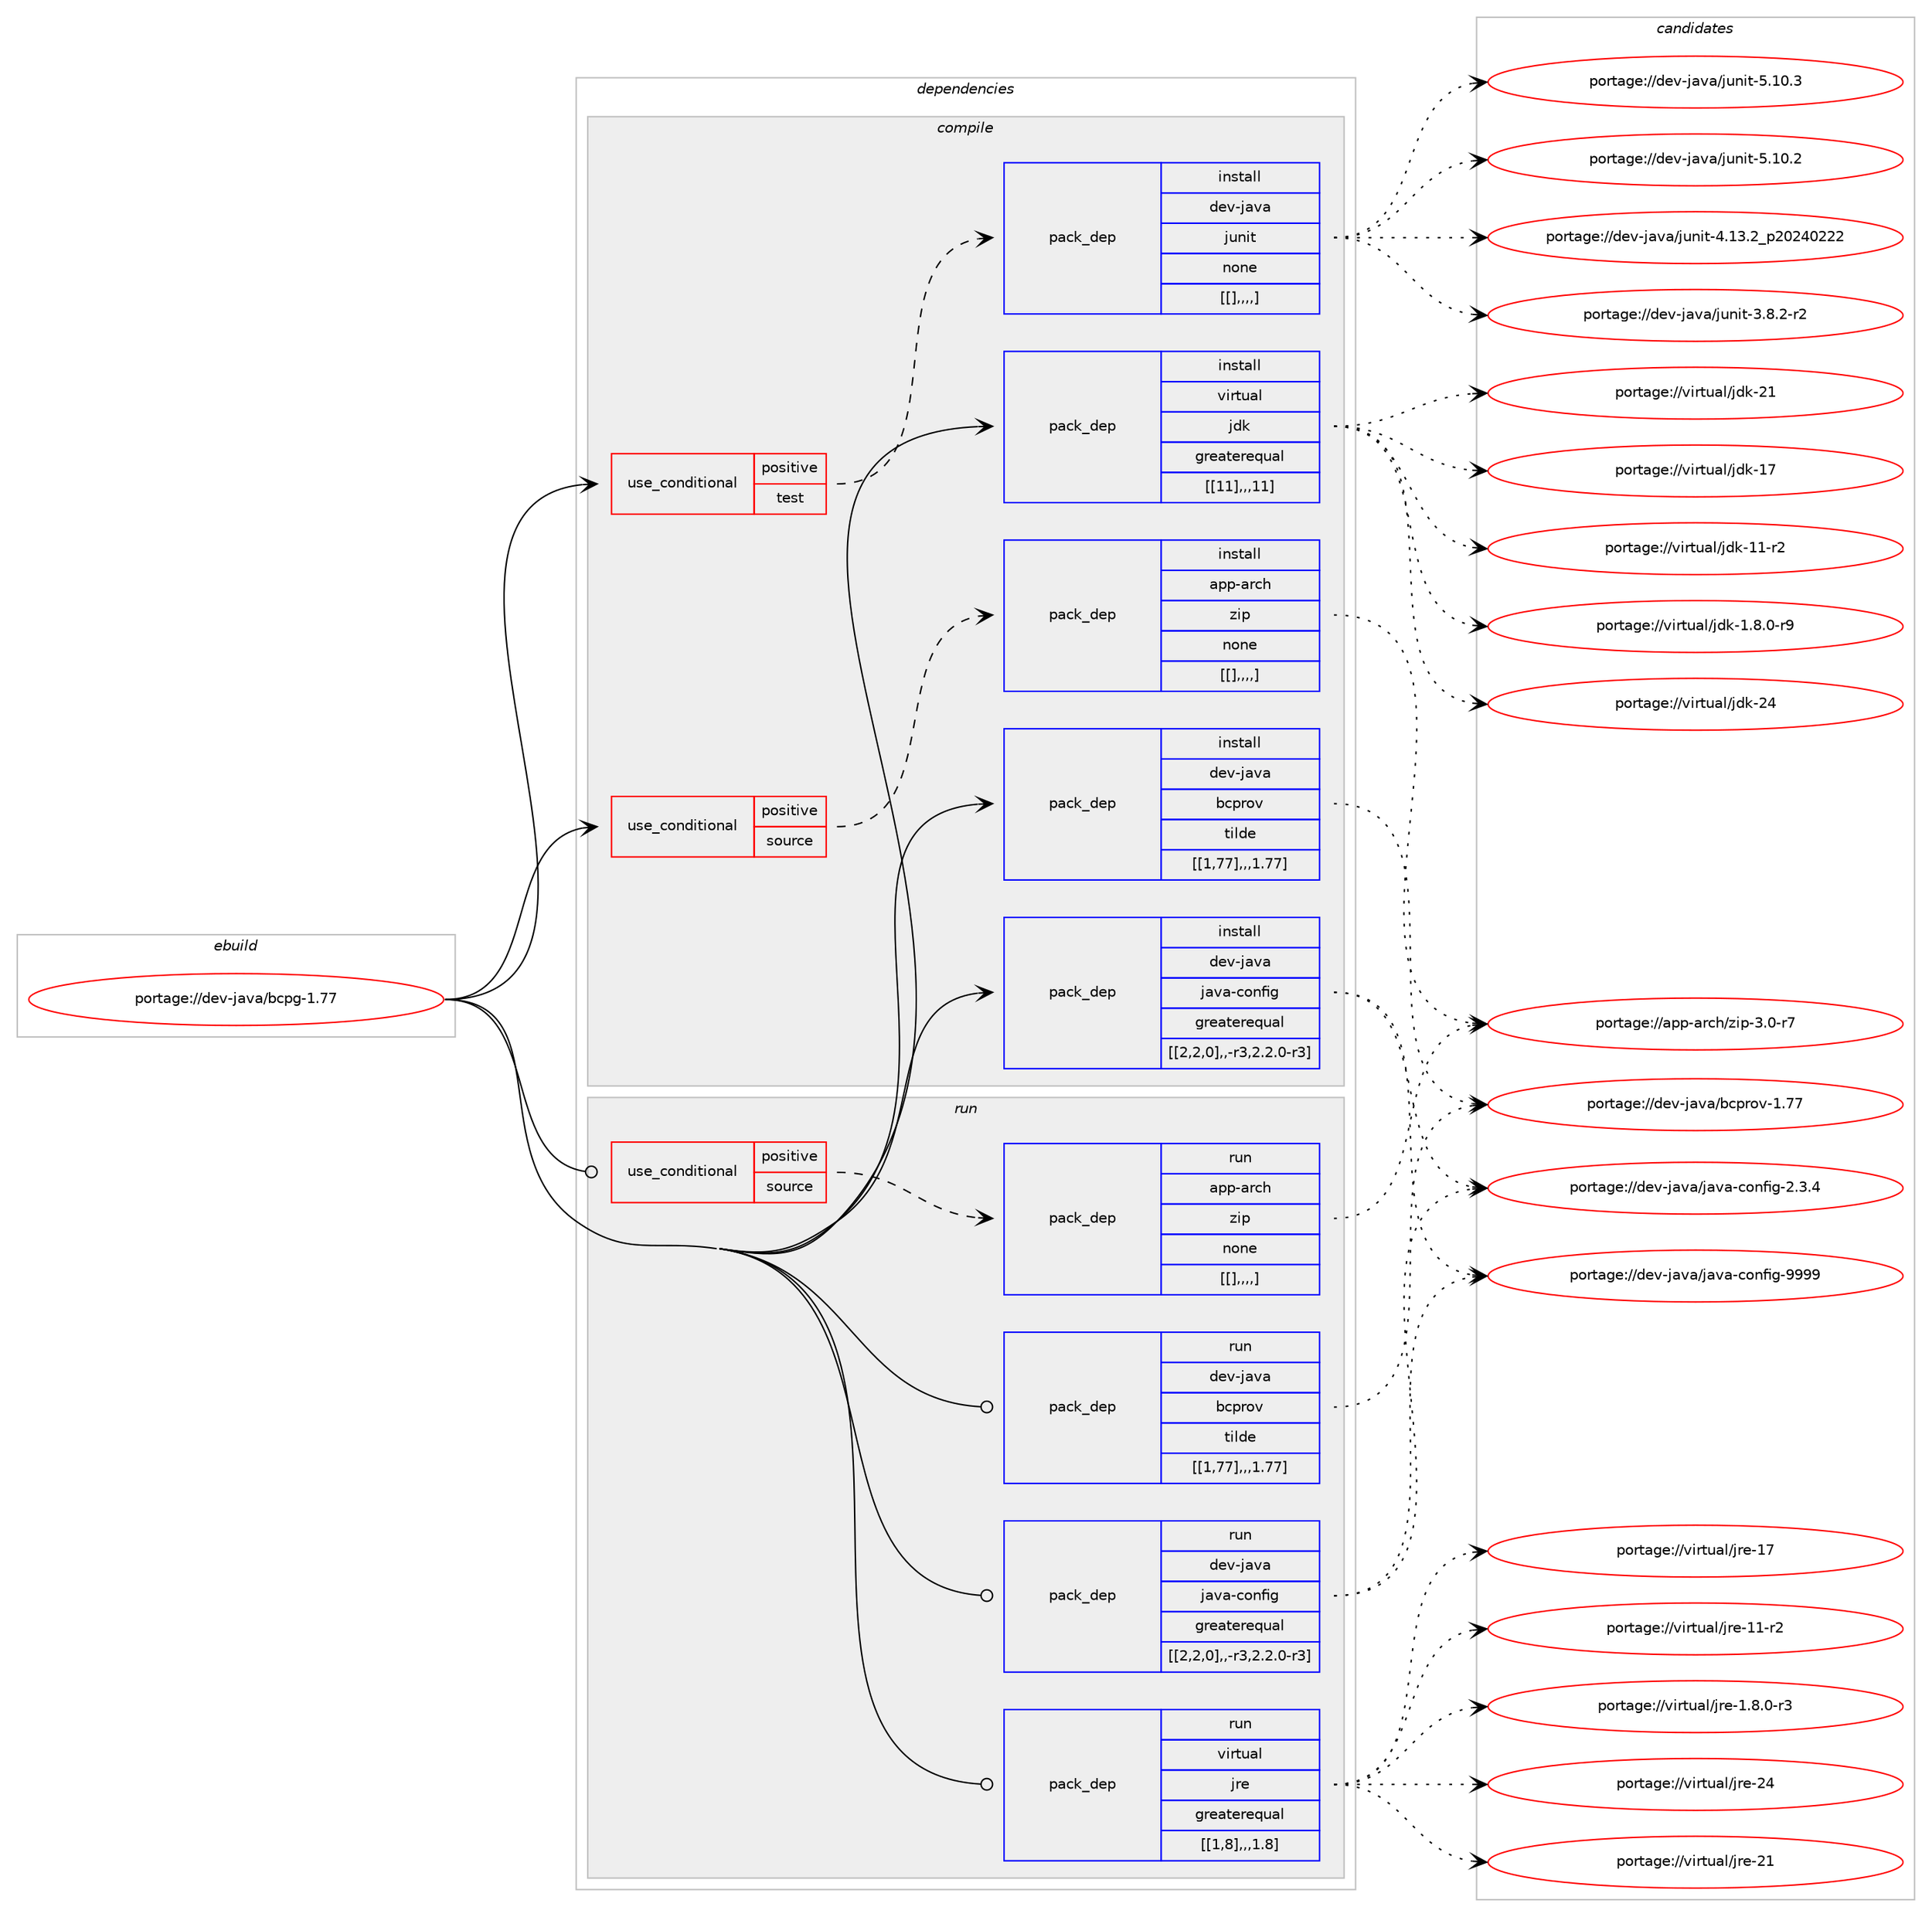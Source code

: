 digraph prolog {

# *************
# Graph options
# *************

newrank=true;
concentrate=true;
compound=true;
graph [rankdir=LR,fontname=Helvetica,fontsize=10,ranksep=1.5];#, ranksep=2.5, nodesep=0.2];
edge  [arrowhead=vee];
node  [fontname=Helvetica,fontsize=10];

# **********
# The ebuild
# **********

subgraph cluster_leftcol {
color=gray;
label=<<i>ebuild</i>>;
id [label="portage://dev-java/bcpg-1.77", color=red, width=4, href="../dev-java/bcpg-1.77.svg"];
}

# ****************
# The dependencies
# ****************

subgraph cluster_midcol {
color=gray;
label=<<i>dependencies</i>>;
subgraph cluster_compile {
fillcolor="#eeeeee";
style=filled;
label=<<i>compile</i>>;
subgraph cond21922 {
dependency93382 [label=<<TABLE BORDER="0" CELLBORDER="1" CELLSPACING="0" CELLPADDING="4"><TR><TD ROWSPAN="3" CELLPADDING="10">use_conditional</TD></TR><TR><TD>positive</TD></TR><TR><TD>source</TD></TR></TABLE>>, shape=none, color=red];
subgraph pack70410 {
dependency93383 [label=<<TABLE BORDER="0" CELLBORDER="1" CELLSPACING="0" CELLPADDING="4" WIDTH="220"><TR><TD ROWSPAN="6" CELLPADDING="30">pack_dep</TD></TR><TR><TD WIDTH="110">install</TD></TR><TR><TD>app-arch</TD></TR><TR><TD>zip</TD></TR><TR><TD>none</TD></TR><TR><TD>[[],,,,]</TD></TR></TABLE>>, shape=none, color=blue];
}
dependency93382:e -> dependency93383:w [weight=20,style="dashed",arrowhead="vee"];
}
id:e -> dependency93382:w [weight=20,style="solid",arrowhead="vee"];
subgraph cond21923 {
dependency93384 [label=<<TABLE BORDER="0" CELLBORDER="1" CELLSPACING="0" CELLPADDING="4"><TR><TD ROWSPAN="3" CELLPADDING="10">use_conditional</TD></TR><TR><TD>positive</TD></TR><TR><TD>test</TD></TR></TABLE>>, shape=none, color=red];
subgraph pack70411 {
dependency93385 [label=<<TABLE BORDER="0" CELLBORDER="1" CELLSPACING="0" CELLPADDING="4" WIDTH="220"><TR><TD ROWSPAN="6" CELLPADDING="30">pack_dep</TD></TR><TR><TD WIDTH="110">install</TD></TR><TR><TD>dev-java</TD></TR><TR><TD>junit</TD></TR><TR><TD>none</TD></TR><TR><TD>[[],,,,]</TD></TR></TABLE>>, shape=none, color=blue];
}
dependency93384:e -> dependency93385:w [weight=20,style="dashed",arrowhead="vee"];
}
id:e -> dependency93384:w [weight=20,style="solid",arrowhead="vee"];
subgraph pack70412 {
dependency93386 [label=<<TABLE BORDER="0" CELLBORDER="1" CELLSPACING="0" CELLPADDING="4" WIDTH="220"><TR><TD ROWSPAN="6" CELLPADDING="30">pack_dep</TD></TR><TR><TD WIDTH="110">install</TD></TR><TR><TD>dev-java</TD></TR><TR><TD>bcprov</TD></TR><TR><TD>tilde</TD></TR><TR><TD>[[1,77],,,1.77]</TD></TR></TABLE>>, shape=none, color=blue];
}
id:e -> dependency93386:w [weight=20,style="solid",arrowhead="vee"];
subgraph pack70413 {
dependency93387 [label=<<TABLE BORDER="0" CELLBORDER="1" CELLSPACING="0" CELLPADDING="4" WIDTH="220"><TR><TD ROWSPAN="6" CELLPADDING="30">pack_dep</TD></TR><TR><TD WIDTH="110">install</TD></TR><TR><TD>dev-java</TD></TR><TR><TD>java-config</TD></TR><TR><TD>greaterequal</TD></TR><TR><TD>[[2,2,0],,-r3,2.2.0-r3]</TD></TR></TABLE>>, shape=none, color=blue];
}
id:e -> dependency93387:w [weight=20,style="solid",arrowhead="vee"];
subgraph pack70414 {
dependency93388 [label=<<TABLE BORDER="0" CELLBORDER="1" CELLSPACING="0" CELLPADDING="4" WIDTH="220"><TR><TD ROWSPAN="6" CELLPADDING="30">pack_dep</TD></TR><TR><TD WIDTH="110">install</TD></TR><TR><TD>virtual</TD></TR><TR><TD>jdk</TD></TR><TR><TD>greaterequal</TD></TR><TR><TD>[[11],,,11]</TD></TR></TABLE>>, shape=none, color=blue];
}
id:e -> dependency93388:w [weight=20,style="solid",arrowhead="vee"];
}
subgraph cluster_compileandrun {
fillcolor="#eeeeee";
style=filled;
label=<<i>compile and run</i>>;
}
subgraph cluster_run {
fillcolor="#eeeeee";
style=filled;
label=<<i>run</i>>;
subgraph cond21924 {
dependency93389 [label=<<TABLE BORDER="0" CELLBORDER="1" CELLSPACING="0" CELLPADDING="4"><TR><TD ROWSPAN="3" CELLPADDING="10">use_conditional</TD></TR><TR><TD>positive</TD></TR><TR><TD>source</TD></TR></TABLE>>, shape=none, color=red];
subgraph pack70415 {
dependency93390 [label=<<TABLE BORDER="0" CELLBORDER="1" CELLSPACING="0" CELLPADDING="4" WIDTH="220"><TR><TD ROWSPAN="6" CELLPADDING="30">pack_dep</TD></TR><TR><TD WIDTH="110">run</TD></TR><TR><TD>app-arch</TD></TR><TR><TD>zip</TD></TR><TR><TD>none</TD></TR><TR><TD>[[],,,,]</TD></TR></TABLE>>, shape=none, color=blue];
}
dependency93389:e -> dependency93390:w [weight=20,style="dashed",arrowhead="vee"];
}
id:e -> dependency93389:w [weight=20,style="solid",arrowhead="odot"];
subgraph pack70416 {
dependency93391 [label=<<TABLE BORDER="0" CELLBORDER="1" CELLSPACING="0" CELLPADDING="4" WIDTH="220"><TR><TD ROWSPAN="6" CELLPADDING="30">pack_dep</TD></TR><TR><TD WIDTH="110">run</TD></TR><TR><TD>dev-java</TD></TR><TR><TD>bcprov</TD></TR><TR><TD>tilde</TD></TR><TR><TD>[[1,77],,,1.77]</TD></TR></TABLE>>, shape=none, color=blue];
}
id:e -> dependency93391:w [weight=20,style="solid",arrowhead="odot"];
subgraph pack70417 {
dependency93392 [label=<<TABLE BORDER="0" CELLBORDER="1" CELLSPACING="0" CELLPADDING="4" WIDTH="220"><TR><TD ROWSPAN="6" CELLPADDING="30">pack_dep</TD></TR><TR><TD WIDTH="110">run</TD></TR><TR><TD>dev-java</TD></TR><TR><TD>java-config</TD></TR><TR><TD>greaterequal</TD></TR><TR><TD>[[2,2,0],,-r3,2.2.0-r3]</TD></TR></TABLE>>, shape=none, color=blue];
}
id:e -> dependency93392:w [weight=20,style="solid",arrowhead="odot"];
subgraph pack70418 {
dependency93393 [label=<<TABLE BORDER="0" CELLBORDER="1" CELLSPACING="0" CELLPADDING="4" WIDTH="220"><TR><TD ROWSPAN="6" CELLPADDING="30">pack_dep</TD></TR><TR><TD WIDTH="110">run</TD></TR><TR><TD>virtual</TD></TR><TR><TD>jre</TD></TR><TR><TD>greaterequal</TD></TR><TR><TD>[[1,8],,,1.8]</TD></TR></TABLE>>, shape=none, color=blue];
}
id:e -> dependency93393:w [weight=20,style="solid",arrowhead="odot"];
}
}

# **************
# The candidates
# **************

subgraph cluster_choices {
rank=same;
color=gray;
label=<<i>candidates</i>>;

subgraph choice70410 {
color=black;
nodesep=1;
choice9711211245971149910447122105112455146484511455 [label="portage://app-arch/zip-3.0-r7", color=red, width=4,href="../app-arch/zip-3.0-r7.svg"];
dependency93383:e -> choice9711211245971149910447122105112455146484511455:w [style=dotted,weight="100"];
}
subgraph choice70411 {
color=black;
nodesep=1;
choice1001011184510697118974710611711010511645534649484651 [label="portage://dev-java/junit-5.10.3", color=red, width=4,href="../dev-java/junit-5.10.3.svg"];
choice1001011184510697118974710611711010511645534649484650 [label="portage://dev-java/junit-5.10.2", color=red, width=4,href="../dev-java/junit-5.10.2.svg"];
choice1001011184510697118974710611711010511645524649514650951125048505248505050 [label="portage://dev-java/junit-4.13.2_p20240222", color=red, width=4,href="../dev-java/junit-4.13.2_p20240222.svg"];
choice100101118451069711897471061171101051164551465646504511450 [label="portage://dev-java/junit-3.8.2-r2", color=red, width=4,href="../dev-java/junit-3.8.2-r2.svg"];
dependency93385:e -> choice1001011184510697118974710611711010511645534649484651:w [style=dotted,weight="100"];
dependency93385:e -> choice1001011184510697118974710611711010511645534649484650:w [style=dotted,weight="100"];
dependency93385:e -> choice1001011184510697118974710611711010511645524649514650951125048505248505050:w [style=dotted,weight="100"];
dependency93385:e -> choice100101118451069711897471061171101051164551465646504511450:w [style=dotted,weight="100"];
}
subgraph choice70412 {
color=black;
nodesep=1;
choice1001011184510697118974798991121141111184549465555 [label="portage://dev-java/bcprov-1.77", color=red, width=4,href="../dev-java/bcprov-1.77.svg"];
dependency93386:e -> choice1001011184510697118974798991121141111184549465555:w [style=dotted,weight="100"];
}
subgraph choice70413 {
color=black;
nodesep=1;
choice10010111845106971189747106971189745991111101021051034557575757 [label="portage://dev-java/java-config-9999", color=red, width=4,href="../dev-java/java-config-9999.svg"];
choice1001011184510697118974710697118974599111110102105103455046514652 [label="portage://dev-java/java-config-2.3.4", color=red, width=4,href="../dev-java/java-config-2.3.4.svg"];
dependency93387:e -> choice10010111845106971189747106971189745991111101021051034557575757:w [style=dotted,weight="100"];
dependency93387:e -> choice1001011184510697118974710697118974599111110102105103455046514652:w [style=dotted,weight="100"];
}
subgraph choice70414 {
color=black;
nodesep=1;
choice1181051141161179710847106100107455052 [label="portage://virtual/jdk-24", color=red, width=4,href="../virtual/jdk-24.svg"];
choice1181051141161179710847106100107455049 [label="portage://virtual/jdk-21", color=red, width=4,href="../virtual/jdk-21.svg"];
choice1181051141161179710847106100107454955 [label="portage://virtual/jdk-17", color=red, width=4,href="../virtual/jdk-17.svg"];
choice11810511411611797108471061001074549494511450 [label="portage://virtual/jdk-11-r2", color=red, width=4,href="../virtual/jdk-11-r2.svg"];
choice11810511411611797108471061001074549465646484511457 [label="portage://virtual/jdk-1.8.0-r9", color=red, width=4,href="../virtual/jdk-1.8.0-r9.svg"];
dependency93388:e -> choice1181051141161179710847106100107455052:w [style=dotted,weight="100"];
dependency93388:e -> choice1181051141161179710847106100107455049:w [style=dotted,weight="100"];
dependency93388:e -> choice1181051141161179710847106100107454955:w [style=dotted,weight="100"];
dependency93388:e -> choice11810511411611797108471061001074549494511450:w [style=dotted,weight="100"];
dependency93388:e -> choice11810511411611797108471061001074549465646484511457:w [style=dotted,weight="100"];
}
subgraph choice70415 {
color=black;
nodesep=1;
choice9711211245971149910447122105112455146484511455 [label="portage://app-arch/zip-3.0-r7", color=red, width=4,href="../app-arch/zip-3.0-r7.svg"];
dependency93390:e -> choice9711211245971149910447122105112455146484511455:w [style=dotted,weight="100"];
}
subgraph choice70416 {
color=black;
nodesep=1;
choice1001011184510697118974798991121141111184549465555 [label="portage://dev-java/bcprov-1.77", color=red, width=4,href="../dev-java/bcprov-1.77.svg"];
dependency93391:e -> choice1001011184510697118974798991121141111184549465555:w [style=dotted,weight="100"];
}
subgraph choice70417 {
color=black;
nodesep=1;
choice10010111845106971189747106971189745991111101021051034557575757 [label="portage://dev-java/java-config-9999", color=red, width=4,href="../dev-java/java-config-9999.svg"];
choice1001011184510697118974710697118974599111110102105103455046514652 [label="portage://dev-java/java-config-2.3.4", color=red, width=4,href="../dev-java/java-config-2.3.4.svg"];
dependency93392:e -> choice10010111845106971189747106971189745991111101021051034557575757:w [style=dotted,weight="100"];
dependency93392:e -> choice1001011184510697118974710697118974599111110102105103455046514652:w [style=dotted,weight="100"];
}
subgraph choice70418 {
color=black;
nodesep=1;
choice1181051141161179710847106114101455052 [label="portage://virtual/jre-24", color=red, width=4,href="../virtual/jre-24.svg"];
choice1181051141161179710847106114101455049 [label="portage://virtual/jre-21", color=red, width=4,href="../virtual/jre-21.svg"];
choice1181051141161179710847106114101454955 [label="portage://virtual/jre-17", color=red, width=4,href="../virtual/jre-17.svg"];
choice11810511411611797108471061141014549494511450 [label="portage://virtual/jre-11-r2", color=red, width=4,href="../virtual/jre-11-r2.svg"];
choice11810511411611797108471061141014549465646484511451 [label="portage://virtual/jre-1.8.0-r3", color=red, width=4,href="../virtual/jre-1.8.0-r3.svg"];
dependency93393:e -> choice1181051141161179710847106114101455052:w [style=dotted,weight="100"];
dependency93393:e -> choice1181051141161179710847106114101455049:w [style=dotted,weight="100"];
dependency93393:e -> choice1181051141161179710847106114101454955:w [style=dotted,weight="100"];
dependency93393:e -> choice11810511411611797108471061141014549494511450:w [style=dotted,weight="100"];
dependency93393:e -> choice11810511411611797108471061141014549465646484511451:w [style=dotted,weight="100"];
}
}

}
